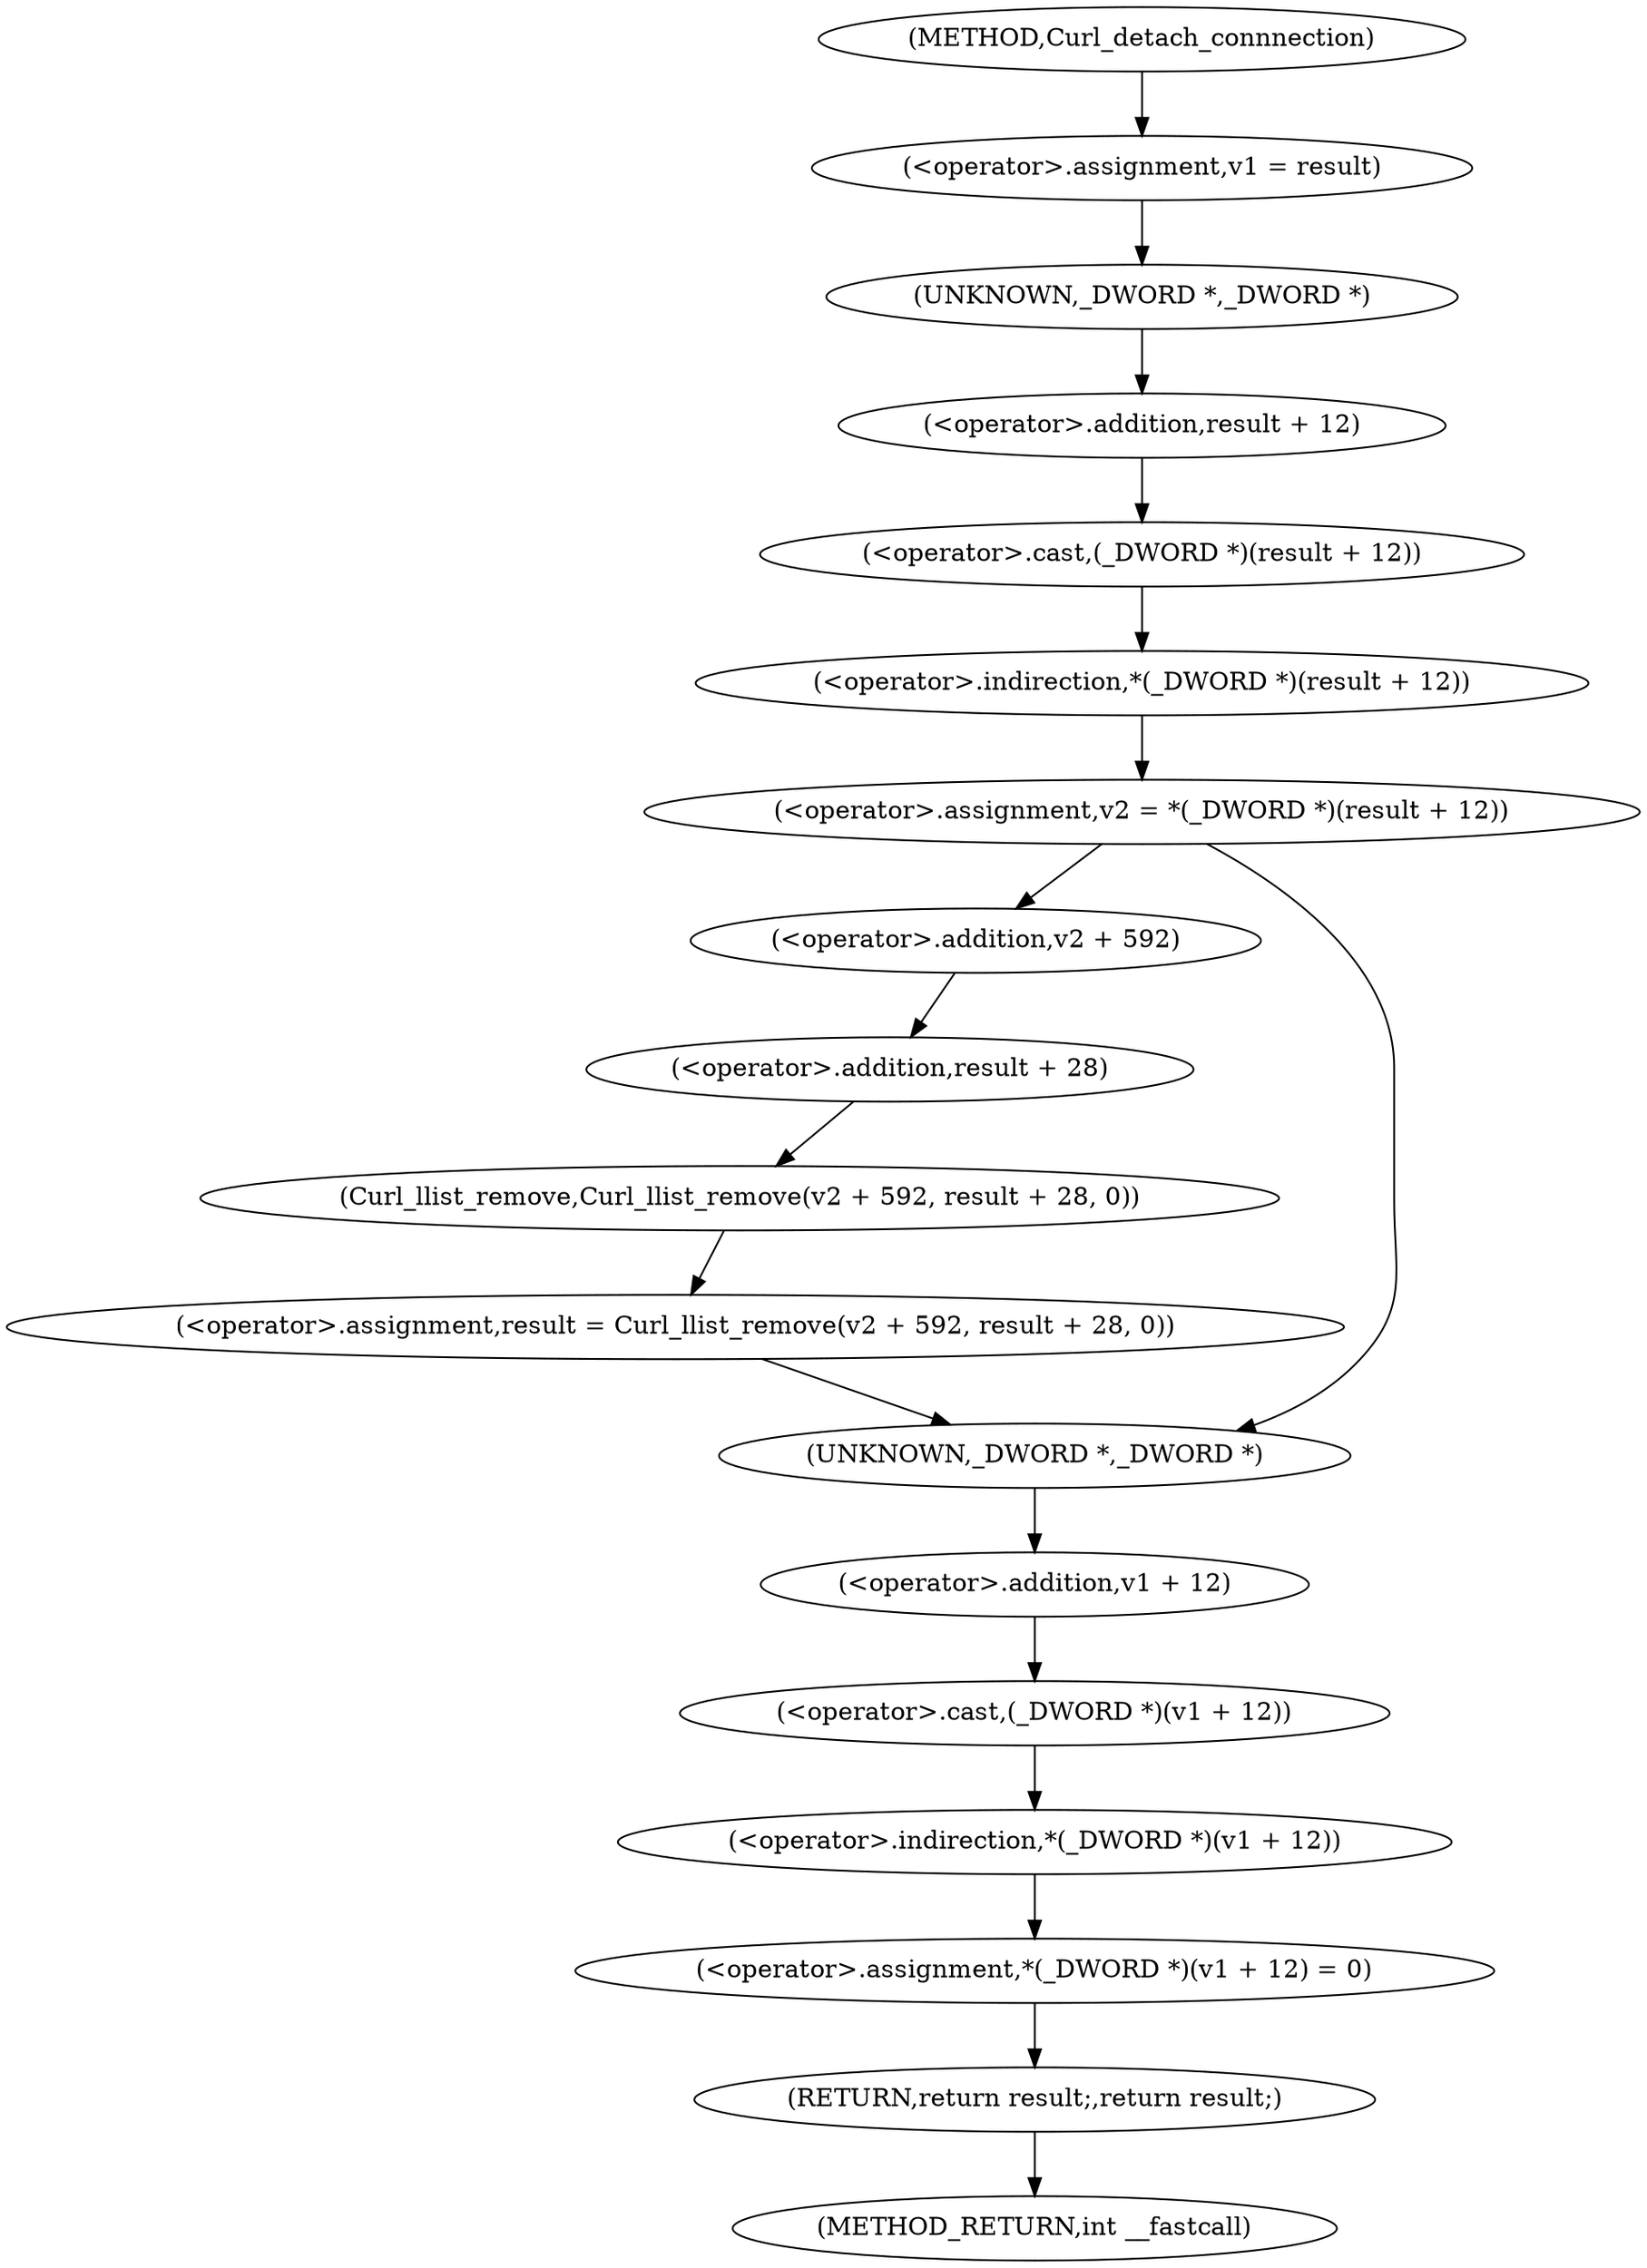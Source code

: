 digraph Curl_detach_connnection {  
"1000108" [label = "(<operator>.assignment,v1 = result)" ]
"1000111" [label = "(<operator>.assignment,v2 = *(_DWORD *)(result + 12))" ]
"1000113" [label = "(<operator>.indirection,*(_DWORD *)(result + 12))" ]
"1000114" [label = "(<operator>.cast,(_DWORD *)(result + 12))" ]
"1000115" [label = "(UNKNOWN,_DWORD *,_DWORD *)" ]
"1000116" [label = "(<operator>.addition,result + 12)" ]
"1000121" [label = "(<operator>.assignment,result = Curl_llist_remove(v2 + 592, result + 28, 0))" ]
"1000123" [label = "(Curl_llist_remove,Curl_llist_remove(v2 + 592, result + 28, 0))" ]
"1000124" [label = "(<operator>.addition,v2 + 592)" ]
"1000127" [label = "(<operator>.addition,result + 28)" ]
"1000131" [label = "(<operator>.assignment,*(_DWORD *)(v1 + 12) = 0)" ]
"1000132" [label = "(<operator>.indirection,*(_DWORD *)(v1 + 12))" ]
"1000133" [label = "(<operator>.cast,(_DWORD *)(v1 + 12))" ]
"1000134" [label = "(UNKNOWN,_DWORD *,_DWORD *)" ]
"1000135" [label = "(<operator>.addition,v1 + 12)" ]
"1000139" [label = "(RETURN,return result;,return result;)" ]
"1000103" [label = "(METHOD,Curl_detach_connnection)" ]
"1000141" [label = "(METHOD_RETURN,int __fastcall)" ]
  "1000108" -> "1000115" 
  "1000111" -> "1000134" 
  "1000111" -> "1000124" 
  "1000113" -> "1000111" 
  "1000114" -> "1000113" 
  "1000115" -> "1000116" 
  "1000116" -> "1000114" 
  "1000121" -> "1000134" 
  "1000123" -> "1000121" 
  "1000124" -> "1000127" 
  "1000127" -> "1000123" 
  "1000131" -> "1000139" 
  "1000132" -> "1000131" 
  "1000133" -> "1000132" 
  "1000134" -> "1000135" 
  "1000135" -> "1000133" 
  "1000139" -> "1000141" 
  "1000103" -> "1000108" 
}
